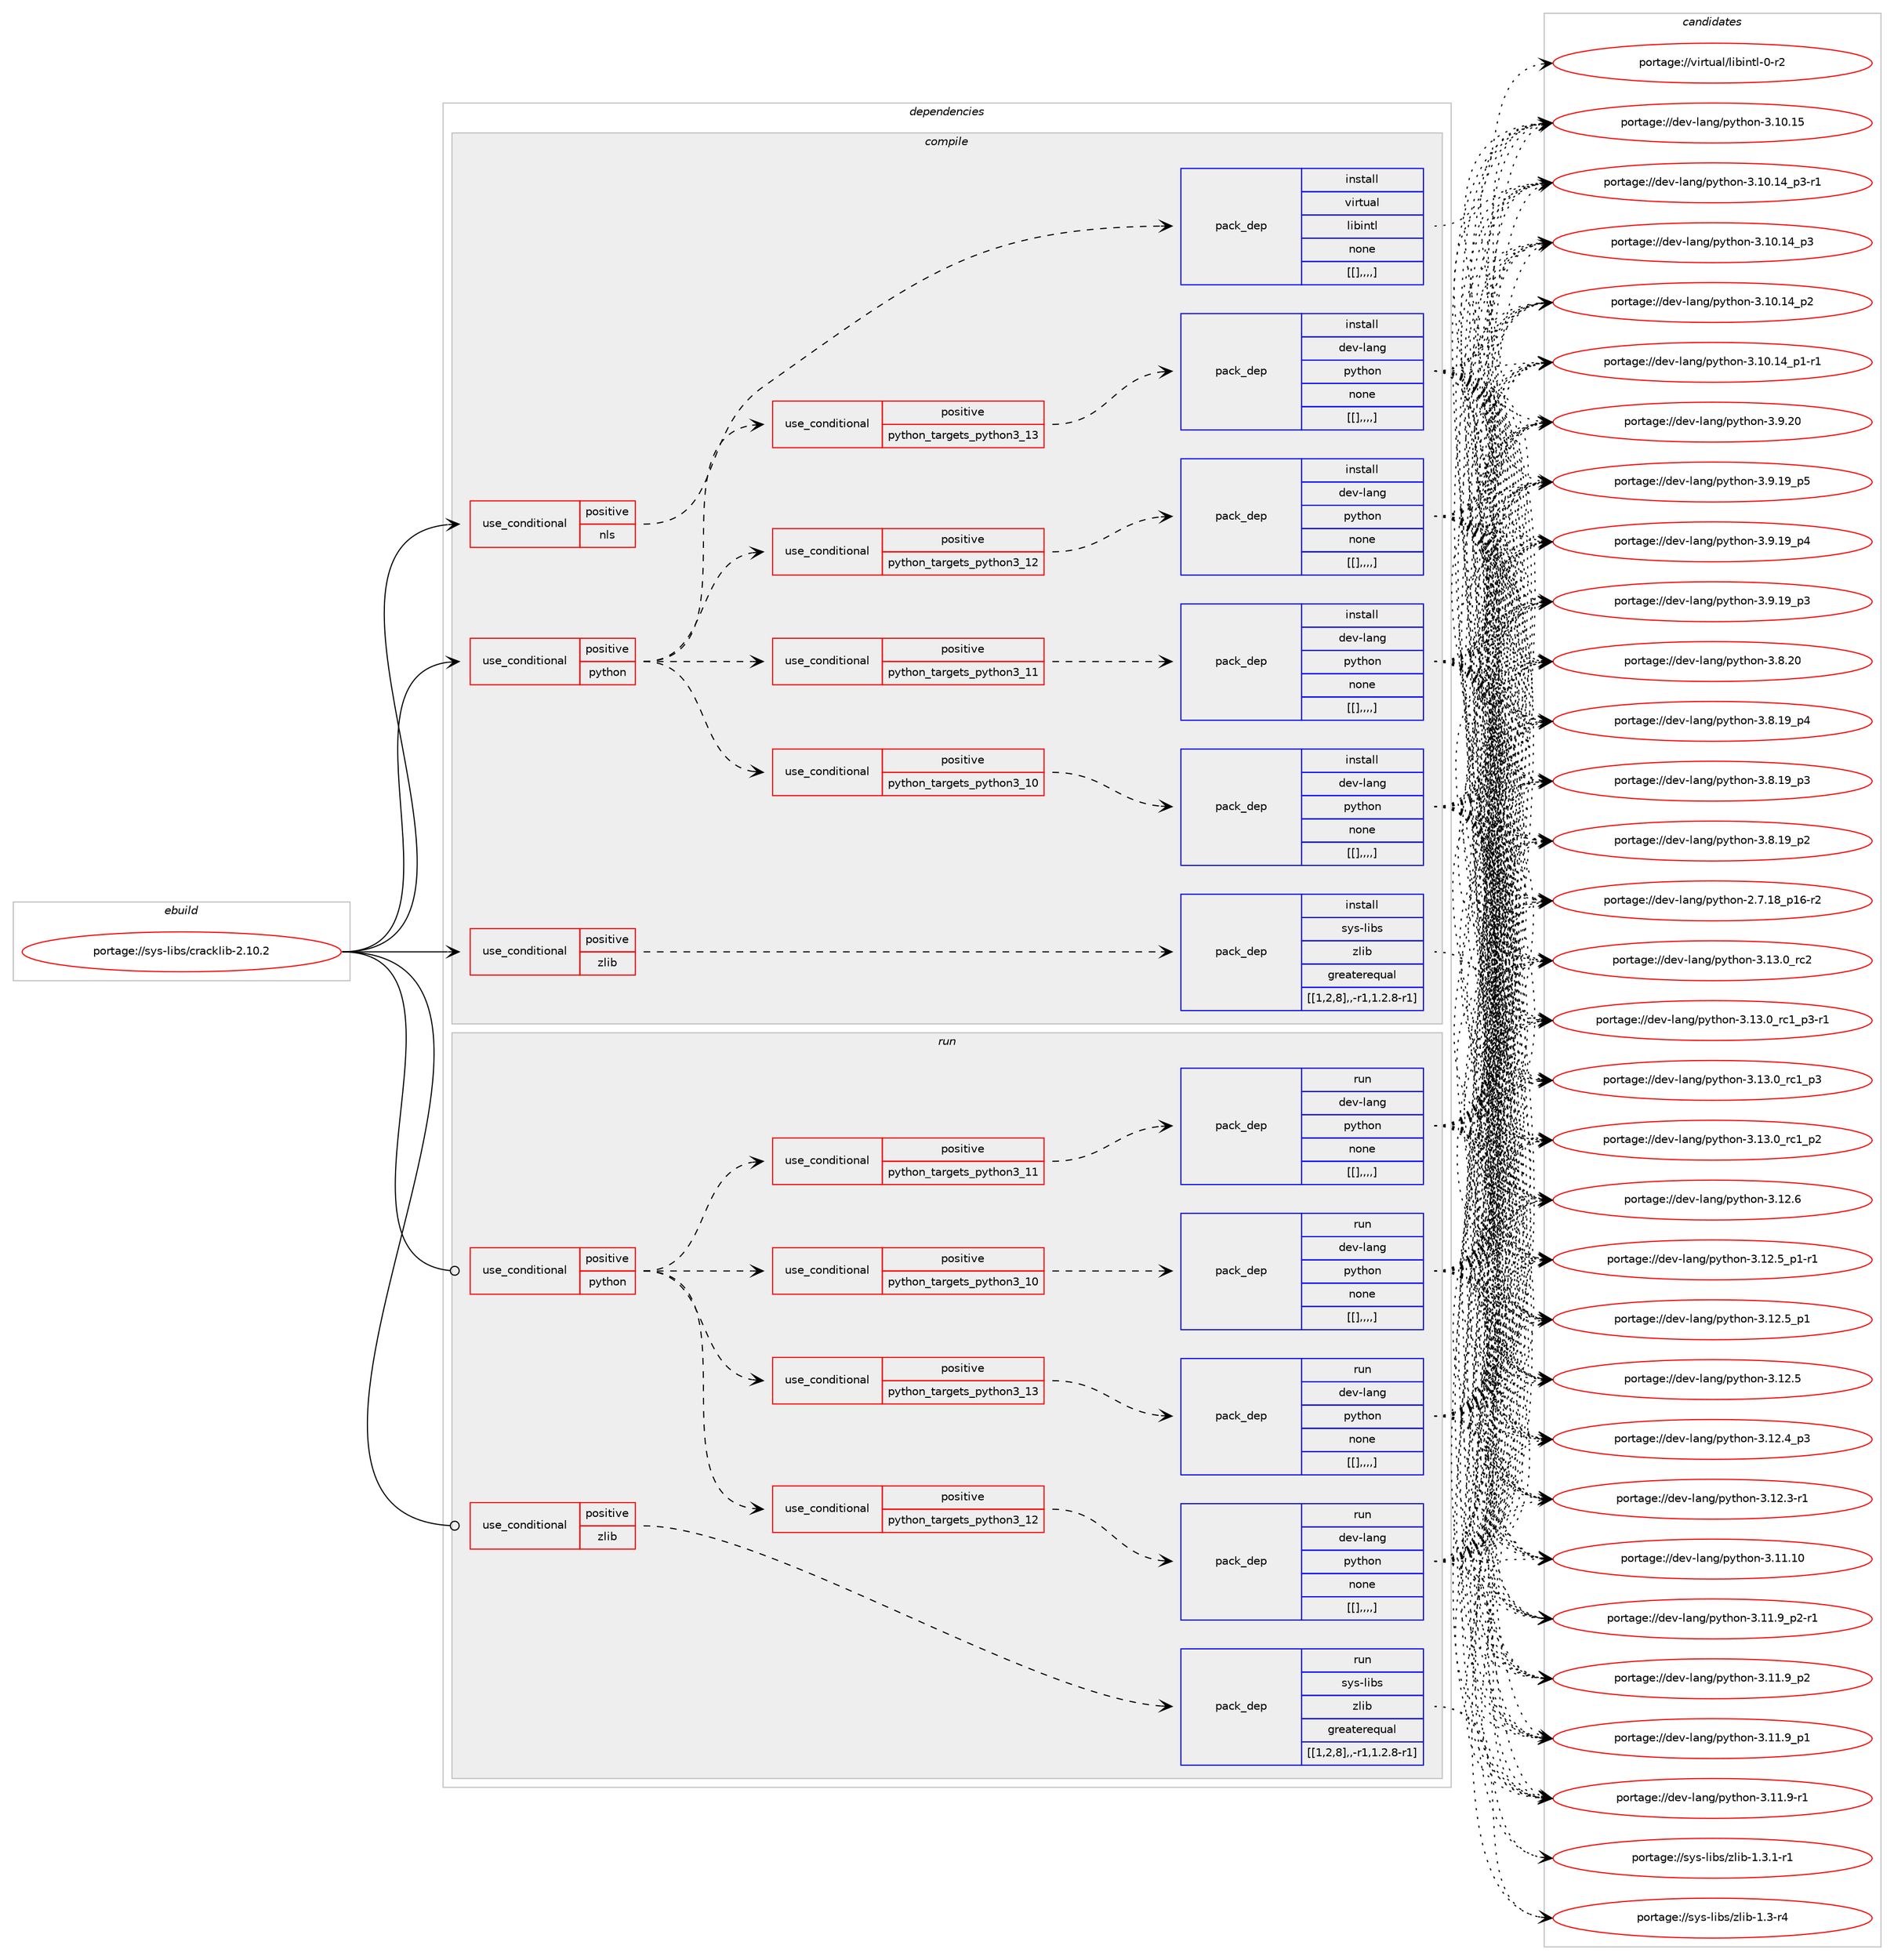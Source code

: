 digraph prolog {

# *************
# Graph options
# *************

newrank=true;
concentrate=true;
compound=true;
graph [rankdir=LR,fontname=Helvetica,fontsize=10,ranksep=1.5];#, ranksep=2.5, nodesep=0.2];
edge  [arrowhead=vee];
node  [fontname=Helvetica,fontsize=10];

# **********
# The ebuild
# **********

subgraph cluster_leftcol {
color=gray;
label=<<i>ebuild</i>>;
id [label="portage://sys-libs/cracklib-2.10.2", color=red, width=4, href="../sys-libs/cracklib-2.10.2.svg"];
}

# ****************
# The dependencies
# ****************

subgraph cluster_midcol {
color=gray;
label=<<i>dependencies</i>>;
subgraph cluster_compile {
fillcolor="#eeeeee";
style=filled;
label=<<i>compile</i>>;
subgraph cond121610 {
dependency457659 [label=<<TABLE BORDER="0" CELLBORDER="1" CELLSPACING="0" CELLPADDING="4"><TR><TD ROWSPAN="3" CELLPADDING="10">use_conditional</TD></TR><TR><TD>positive</TD></TR><TR><TD>nls</TD></TR></TABLE>>, shape=none, color=red];
subgraph pack332932 {
dependency457660 [label=<<TABLE BORDER="0" CELLBORDER="1" CELLSPACING="0" CELLPADDING="4" WIDTH="220"><TR><TD ROWSPAN="6" CELLPADDING="30">pack_dep</TD></TR><TR><TD WIDTH="110">install</TD></TR><TR><TD>virtual</TD></TR><TR><TD>libintl</TD></TR><TR><TD>none</TD></TR><TR><TD>[[],,,,]</TD></TR></TABLE>>, shape=none, color=blue];
}
dependency457659:e -> dependency457660:w [weight=20,style="dashed",arrowhead="vee"];
}
id:e -> dependency457659:w [weight=20,style="solid",arrowhead="vee"];
subgraph cond121611 {
dependency457661 [label=<<TABLE BORDER="0" CELLBORDER="1" CELLSPACING="0" CELLPADDING="4"><TR><TD ROWSPAN="3" CELLPADDING="10">use_conditional</TD></TR><TR><TD>positive</TD></TR><TR><TD>python</TD></TR></TABLE>>, shape=none, color=red];
subgraph cond121612 {
dependency457662 [label=<<TABLE BORDER="0" CELLBORDER="1" CELLSPACING="0" CELLPADDING="4"><TR><TD ROWSPAN="3" CELLPADDING="10">use_conditional</TD></TR><TR><TD>positive</TD></TR><TR><TD>python_targets_python3_10</TD></TR></TABLE>>, shape=none, color=red];
subgraph pack332933 {
dependency457663 [label=<<TABLE BORDER="0" CELLBORDER="1" CELLSPACING="0" CELLPADDING="4" WIDTH="220"><TR><TD ROWSPAN="6" CELLPADDING="30">pack_dep</TD></TR><TR><TD WIDTH="110">install</TD></TR><TR><TD>dev-lang</TD></TR><TR><TD>python</TD></TR><TR><TD>none</TD></TR><TR><TD>[[],,,,]</TD></TR></TABLE>>, shape=none, color=blue];
}
dependency457662:e -> dependency457663:w [weight=20,style="dashed",arrowhead="vee"];
}
dependency457661:e -> dependency457662:w [weight=20,style="dashed",arrowhead="vee"];
subgraph cond121613 {
dependency457664 [label=<<TABLE BORDER="0" CELLBORDER="1" CELLSPACING="0" CELLPADDING="4"><TR><TD ROWSPAN="3" CELLPADDING="10">use_conditional</TD></TR><TR><TD>positive</TD></TR><TR><TD>python_targets_python3_11</TD></TR></TABLE>>, shape=none, color=red];
subgraph pack332934 {
dependency457665 [label=<<TABLE BORDER="0" CELLBORDER="1" CELLSPACING="0" CELLPADDING="4" WIDTH="220"><TR><TD ROWSPAN="6" CELLPADDING="30">pack_dep</TD></TR><TR><TD WIDTH="110">install</TD></TR><TR><TD>dev-lang</TD></TR><TR><TD>python</TD></TR><TR><TD>none</TD></TR><TR><TD>[[],,,,]</TD></TR></TABLE>>, shape=none, color=blue];
}
dependency457664:e -> dependency457665:w [weight=20,style="dashed",arrowhead="vee"];
}
dependency457661:e -> dependency457664:w [weight=20,style="dashed",arrowhead="vee"];
subgraph cond121614 {
dependency457666 [label=<<TABLE BORDER="0" CELLBORDER="1" CELLSPACING="0" CELLPADDING="4"><TR><TD ROWSPAN="3" CELLPADDING="10">use_conditional</TD></TR><TR><TD>positive</TD></TR><TR><TD>python_targets_python3_12</TD></TR></TABLE>>, shape=none, color=red];
subgraph pack332935 {
dependency457667 [label=<<TABLE BORDER="0" CELLBORDER="1" CELLSPACING="0" CELLPADDING="4" WIDTH="220"><TR><TD ROWSPAN="6" CELLPADDING="30">pack_dep</TD></TR><TR><TD WIDTH="110">install</TD></TR><TR><TD>dev-lang</TD></TR><TR><TD>python</TD></TR><TR><TD>none</TD></TR><TR><TD>[[],,,,]</TD></TR></TABLE>>, shape=none, color=blue];
}
dependency457666:e -> dependency457667:w [weight=20,style="dashed",arrowhead="vee"];
}
dependency457661:e -> dependency457666:w [weight=20,style="dashed",arrowhead="vee"];
subgraph cond121615 {
dependency457668 [label=<<TABLE BORDER="0" CELLBORDER="1" CELLSPACING="0" CELLPADDING="4"><TR><TD ROWSPAN="3" CELLPADDING="10">use_conditional</TD></TR><TR><TD>positive</TD></TR><TR><TD>python_targets_python3_13</TD></TR></TABLE>>, shape=none, color=red];
subgraph pack332936 {
dependency457669 [label=<<TABLE BORDER="0" CELLBORDER="1" CELLSPACING="0" CELLPADDING="4" WIDTH="220"><TR><TD ROWSPAN="6" CELLPADDING="30">pack_dep</TD></TR><TR><TD WIDTH="110">install</TD></TR><TR><TD>dev-lang</TD></TR><TR><TD>python</TD></TR><TR><TD>none</TD></TR><TR><TD>[[],,,,]</TD></TR></TABLE>>, shape=none, color=blue];
}
dependency457668:e -> dependency457669:w [weight=20,style="dashed",arrowhead="vee"];
}
dependency457661:e -> dependency457668:w [weight=20,style="dashed",arrowhead="vee"];
}
id:e -> dependency457661:w [weight=20,style="solid",arrowhead="vee"];
subgraph cond121616 {
dependency457670 [label=<<TABLE BORDER="0" CELLBORDER="1" CELLSPACING="0" CELLPADDING="4"><TR><TD ROWSPAN="3" CELLPADDING="10">use_conditional</TD></TR><TR><TD>positive</TD></TR><TR><TD>zlib</TD></TR></TABLE>>, shape=none, color=red];
subgraph pack332937 {
dependency457671 [label=<<TABLE BORDER="0" CELLBORDER="1" CELLSPACING="0" CELLPADDING="4" WIDTH="220"><TR><TD ROWSPAN="6" CELLPADDING="30">pack_dep</TD></TR><TR><TD WIDTH="110">install</TD></TR><TR><TD>sys-libs</TD></TR><TR><TD>zlib</TD></TR><TR><TD>greaterequal</TD></TR><TR><TD>[[1,2,8],,-r1,1.2.8-r1]</TD></TR></TABLE>>, shape=none, color=blue];
}
dependency457670:e -> dependency457671:w [weight=20,style="dashed",arrowhead="vee"];
}
id:e -> dependency457670:w [weight=20,style="solid",arrowhead="vee"];
}
subgraph cluster_compileandrun {
fillcolor="#eeeeee";
style=filled;
label=<<i>compile and run</i>>;
}
subgraph cluster_run {
fillcolor="#eeeeee";
style=filled;
label=<<i>run</i>>;
subgraph cond121617 {
dependency457672 [label=<<TABLE BORDER="0" CELLBORDER="1" CELLSPACING="0" CELLPADDING="4"><TR><TD ROWSPAN="3" CELLPADDING="10">use_conditional</TD></TR><TR><TD>positive</TD></TR><TR><TD>python</TD></TR></TABLE>>, shape=none, color=red];
subgraph cond121618 {
dependency457673 [label=<<TABLE BORDER="0" CELLBORDER="1" CELLSPACING="0" CELLPADDING="4"><TR><TD ROWSPAN="3" CELLPADDING="10">use_conditional</TD></TR><TR><TD>positive</TD></TR><TR><TD>python_targets_python3_10</TD></TR></TABLE>>, shape=none, color=red];
subgraph pack332938 {
dependency457674 [label=<<TABLE BORDER="0" CELLBORDER="1" CELLSPACING="0" CELLPADDING="4" WIDTH="220"><TR><TD ROWSPAN="6" CELLPADDING="30">pack_dep</TD></TR><TR><TD WIDTH="110">run</TD></TR><TR><TD>dev-lang</TD></TR><TR><TD>python</TD></TR><TR><TD>none</TD></TR><TR><TD>[[],,,,]</TD></TR></TABLE>>, shape=none, color=blue];
}
dependency457673:e -> dependency457674:w [weight=20,style="dashed",arrowhead="vee"];
}
dependency457672:e -> dependency457673:w [weight=20,style="dashed",arrowhead="vee"];
subgraph cond121619 {
dependency457675 [label=<<TABLE BORDER="0" CELLBORDER="1" CELLSPACING="0" CELLPADDING="4"><TR><TD ROWSPAN="3" CELLPADDING="10">use_conditional</TD></TR><TR><TD>positive</TD></TR><TR><TD>python_targets_python3_11</TD></TR></TABLE>>, shape=none, color=red];
subgraph pack332939 {
dependency457676 [label=<<TABLE BORDER="0" CELLBORDER="1" CELLSPACING="0" CELLPADDING="4" WIDTH="220"><TR><TD ROWSPAN="6" CELLPADDING="30">pack_dep</TD></TR><TR><TD WIDTH="110">run</TD></TR><TR><TD>dev-lang</TD></TR><TR><TD>python</TD></TR><TR><TD>none</TD></TR><TR><TD>[[],,,,]</TD></TR></TABLE>>, shape=none, color=blue];
}
dependency457675:e -> dependency457676:w [weight=20,style="dashed",arrowhead="vee"];
}
dependency457672:e -> dependency457675:w [weight=20,style="dashed",arrowhead="vee"];
subgraph cond121620 {
dependency457677 [label=<<TABLE BORDER="0" CELLBORDER="1" CELLSPACING="0" CELLPADDING="4"><TR><TD ROWSPAN="3" CELLPADDING="10">use_conditional</TD></TR><TR><TD>positive</TD></TR><TR><TD>python_targets_python3_12</TD></TR></TABLE>>, shape=none, color=red];
subgraph pack332940 {
dependency457678 [label=<<TABLE BORDER="0" CELLBORDER="1" CELLSPACING="0" CELLPADDING="4" WIDTH="220"><TR><TD ROWSPAN="6" CELLPADDING="30">pack_dep</TD></TR><TR><TD WIDTH="110">run</TD></TR><TR><TD>dev-lang</TD></TR><TR><TD>python</TD></TR><TR><TD>none</TD></TR><TR><TD>[[],,,,]</TD></TR></TABLE>>, shape=none, color=blue];
}
dependency457677:e -> dependency457678:w [weight=20,style="dashed",arrowhead="vee"];
}
dependency457672:e -> dependency457677:w [weight=20,style="dashed",arrowhead="vee"];
subgraph cond121621 {
dependency457679 [label=<<TABLE BORDER="0" CELLBORDER="1" CELLSPACING="0" CELLPADDING="4"><TR><TD ROWSPAN="3" CELLPADDING="10">use_conditional</TD></TR><TR><TD>positive</TD></TR><TR><TD>python_targets_python3_13</TD></TR></TABLE>>, shape=none, color=red];
subgraph pack332941 {
dependency457680 [label=<<TABLE BORDER="0" CELLBORDER="1" CELLSPACING="0" CELLPADDING="4" WIDTH="220"><TR><TD ROWSPAN="6" CELLPADDING="30">pack_dep</TD></TR><TR><TD WIDTH="110">run</TD></TR><TR><TD>dev-lang</TD></TR><TR><TD>python</TD></TR><TR><TD>none</TD></TR><TR><TD>[[],,,,]</TD></TR></TABLE>>, shape=none, color=blue];
}
dependency457679:e -> dependency457680:w [weight=20,style="dashed",arrowhead="vee"];
}
dependency457672:e -> dependency457679:w [weight=20,style="dashed",arrowhead="vee"];
}
id:e -> dependency457672:w [weight=20,style="solid",arrowhead="odot"];
subgraph cond121622 {
dependency457681 [label=<<TABLE BORDER="0" CELLBORDER="1" CELLSPACING="0" CELLPADDING="4"><TR><TD ROWSPAN="3" CELLPADDING="10">use_conditional</TD></TR><TR><TD>positive</TD></TR><TR><TD>zlib</TD></TR></TABLE>>, shape=none, color=red];
subgraph pack332942 {
dependency457682 [label=<<TABLE BORDER="0" CELLBORDER="1" CELLSPACING="0" CELLPADDING="4" WIDTH="220"><TR><TD ROWSPAN="6" CELLPADDING="30">pack_dep</TD></TR><TR><TD WIDTH="110">run</TD></TR><TR><TD>sys-libs</TD></TR><TR><TD>zlib</TD></TR><TR><TD>greaterequal</TD></TR><TR><TD>[[1,2,8],,-r1,1.2.8-r1]</TD></TR></TABLE>>, shape=none, color=blue];
}
dependency457681:e -> dependency457682:w [weight=20,style="dashed",arrowhead="vee"];
}
id:e -> dependency457681:w [weight=20,style="solid",arrowhead="odot"];
}
}

# **************
# The candidates
# **************

subgraph cluster_choices {
rank=same;
color=gray;
label=<<i>candidates</i>>;

subgraph choice332932 {
color=black;
nodesep=1;
choice11810511411611797108471081059810511011610845484511450 [label="portage://virtual/libintl-0-r2", color=red, width=4,href="../virtual/libintl-0-r2.svg"];
dependency457660:e -> choice11810511411611797108471081059810511011610845484511450:w [style=dotted,weight="100"];
}
subgraph choice332933 {
color=black;
nodesep=1;
choice10010111845108971101034711212111610411111045514649514648951149950 [label="portage://dev-lang/python-3.13.0_rc2", color=red, width=4,href="../dev-lang/python-3.13.0_rc2.svg"];
choice1001011184510897110103471121211161041111104551464951464895114994995112514511449 [label="portage://dev-lang/python-3.13.0_rc1_p3-r1", color=red, width=4,href="../dev-lang/python-3.13.0_rc1_p3-r1.svg"];
choice100101118451089711010347112121116104111110455146495146489511499499511251 [label="portage://dev-lang/python-3.13.0_rc1_p3", color=red, width=4,href="../dev-lang/python-3.13.0_rc1_p3.svg"];
choice100101118451089711010347112121116104111110455146495146489511499499511250 [label="portage://dev-lang/python-3.13.0_rc1_p2", color=red, width=4,href="../dev-lang/python-3.13.0_rc1_p2.svg"];
choice10010111845108971101034711212111610411111045514649504654 [label="portage://dev-lang/python-3.12.6", color=red, width=4,href="../dev-lang/python-3.12.6.svg"];
choice1001011184510897110103471121211161041111104551464950465395112494511449 [label="portage://dev-lang/python-3.12.5_p1-r1", color=red, width=4,href="../dev-lang/python-3.12.5_p1-r1.svg"];
choice100101118451089711010347112121116104111110455146495046539511249 [label="portage://dev-lang/python-3.12.5_p1", color=red, width=4,href="../dev-lang/python-3.12.5_p1.svg"];
choice10010111845108971101034711212111610411111045514649504653 [label="portage://dev-lang/python-3.12.5", color=red, width=4,href="../dev-lang/python-3.12.5.svg"];
choice100101118451089711010347112121116104111110455146495046529511251 [label="portage://dev-lang/python-3.12.4_p3", color=red, width=4,href="../dev-lang/python-3.12.4_p3.svg"];
choice100101118451089711010347112121116104111110455146495046514511449 [label="portage://dev-lang/python-3.12.3-r1", color=red, width=4,href="../dev-lang/python-3.12.3-r1.svg"];
choice1001011184510897110103471121211161041111104551464949464948 [label="portage://dev-lang/python-3.11.10", color=red, width=4,href="../dev-lang/python-3.11.10.svg"];
choice1001011184510897110103471121211161041111104551464949465795112504511449 [label="portage://dev-lang/python-3.11.9_p2-r1", color=red, width=4,href="../dev-lang/python-3.11.9_p2-r1.svg"];
choice100101118451089711010347112121116104111110455146494946579511250 [label="portage://dev-lang/python-3.11.9_p2", color=red, width=4,href="../dev-lang/python-3.11.9_p2.svg"];
choice100101118451089711010347112121116104111110455146494946579511249 [label="portage://dev-lang/python-3.11.9_p1", color=red, width=4,href="../dev-lang/python-3.11.9_p1.svg"];
choice100101118451089711010347112121116104111110455146494946574511449 [label="portage://dev-lang/python-3.11.9-r1", color=red, width=4,href="../dev-lang/python-3.11.9-r1.svg"];
choice1001011184510897110103471121211161041111104551464948464953 [label="portage://dev-lang/python-3.10.15", color=red, width=4,href="../dev-lang/python-3.10.15.svg"];
choice100101118451089711010347112121116104111110455146494846495295112514511449 [label="portage://dev-lang/python-3.10.14_p3-r1", color=red, width=4,href="../dev-lang/python-3.10.14_p3-r1.svg"];
choice10010111845108971101034711212111610411111045514649484649529511251 [label="portage://dev-lang/python-3.10.14_p3", color=red, width=4,href="../dev-lang/python-3.10.14_p3.svg"];
choice10010111845108971101034711212111610411111045514649484649529511250 [label="portage://dev-lang/python-3.10.14_p2", color=red, width=4,href="../dev-lang/python-3.10.14_p2.svg"];
choice100101118451089711010347112121116104111110455146494846495295112494511449 [label="portage://dev-lang/python-3.10.14_p1-r1", color=red, width=4,href="../dev-lang/python-3.10.14_p1-r1.svg"];
choice10010111845108971101034711212111610411111045514657465048 [label="portage://dev-lang/python-3.9.20", color=red, width=4,href="../dev-lang/python-3.9.20.svg"];
choice100101118451089711010347112121116104111110455146574649579511253 [label="portage://dev-lang/python-3.9.19_p5", color=red, width=4,href="../dev-lang/python-3.9.19_p5.svg"];
choice100101118451089711010347112121116104111110455146574649579511252 [label="portage://dev-lang/python-3.9.19_p4", color=red, width=4,href="../dev-lang/python-3.9.19_p4.svg"];
choice100101118451089711010347112121116104111110455146574649579511251 [label="portage://dev-lang/python-3.9.19_p3", color=red, width=4,href="../dev-lang/python-3.9.19_p3.svg"];
choice10010111845108971101034711212111610411111045514656465048 [label="portage://dev-lang/python-3.8.20", color=red, width=4,href="../dev-lang/python-3.8.20.svg"];
choice100101118451089711010347112121116104111110455146564649579511252 [label="portage://dev-lang/python-3.8.19_p4", color=red, width=4,href="../dev-lang/python-3.8.19_p4.svg"];
choice100101118451089711010347112121116104111110455146564649579511251 [label="portage://dev-lang/python-3.8.19_p3", color=red, width=4,href="../dev-lang/python-3.8.19_p3.svg"];
choice100101118451089711010347112121116104111110455146564649579511250 [label="portage://dev-lang/python-3.8.19_p2", color=red, width=4,href="../dev-lang/python-3.8.19_p2.svg"];
choice100101118451089711010347112121116104111110455046554649569511249544511450 [label="portage://dev-lang/python-2.7.18_p16-r2", color=red, width=4,href="../dev-lang/python-2.7.18_p16-r2.svg"];
dependency457663:e -> choice10010111845108971101034711212111610411111045514649514648951149950:w [style=dotted,weight="100"];
dependency457663:e -> choice1001011184510897110103471121211161041111104551464951464895114994995112514511449:w [style=dotted,weight="100"];
dependency457663:e -> choice100101118451089711010347112121116104111110455146495146489511499499511251:w [style=dotted,weight="100"];
dependency457663:e -> choice100101118451089711010347112121116104111110455146495146489511499499511250:w [style=dotted,weight="100"];
dependency457663:e -> choice10010111845108971101034711212111610411111045514649504654:w [style=dotted,weight="100"];
dependency457663:e -> choice1001011184510897110103471121211161041111104551464950465395112494511449:w [style=dotted,weight="100"];
dependency457663:e -> choice100101118451089711010347112121116104111110455146495046539511249:w [style=dotted,weight="100"];
dependency457663:e -> choice10010111845108971101034711212111610411111045514649504653:w [style=dotted,weight="100"];
dependency457663:e -> choice100101118451089711010347112121116104111110455146495046529511251:w [style=dotted,weight="100"];
dependency457663:e -> choice100101118451089711010347112121116104111110455146495046514511449:w [style=dotted,weight="100"];
dependency457663:e -> choice1001011184510897110103471121211161041111104551464949464948:w [style=dotted,weight="100"];
dependency457663:e -> choice1001011184510897110103471121211161041111104551464949465795112504511449:w [style=dotted,weight="100"];
dependency457663:e -> choice100101118451089711010347112121116104111110455146494946579511250:w [style=dotted,weight="100"];
dependency457663:e -> choice100101118451089711010347112121116104111110455146494946579511249:w [style=dotted,weight="100"];
dependency457663:e -> choice100101118451089711010347112121116104111110455146494946574511449:w [style=dotted,weight="100"];
dependency457663:e -> choice1001011184510897110103471121211161041111104551464948464953:w [style=dotted,weight="100"];
dependency457663:e -> choice100101118451089711010347112121116104111110455146494846495295112514511449:w [style=dotted,weight="100"];
dependency457663:e -> choice10010111845108971101034711212111610411111045514649484649529511251:w [style=dotted,weight="100"];
dependency457663:e -> choice10010111845108971101034711212111610411111045514649484649529511250:w [style=dotted,weight="100"];
dependency457663:e -> choice100101118451089711010347112121116104111110455146494846495295112494511449:w [style=dotted,weight="100"];
dependency457663:e -> choice10010111845108971101034711212111610411111045514657465048:w [style=dotted,weight="100"];
dependency457663:e -> choice100101118451089711010347112121116104111110455146574649579511253:w [style=dotted,weight="100"];
dependency457663:e -> choice100101118451089711010347112121116104111110455146574649579511252:w [style=dotted,weight="100"];
dependency457663:e -> choice100101118451089711010347112121116104111110455146574649579511251:w [style=dotted,weight="100"];
dependency457663:e -> choice10010111845108971101034711212111610411111045514656465048:w [style=dotted,weight="100"];
dependency457663:e -> choice100101118451089711010347112121116104111110455146564649579511252:w [style=dotted,weight="100"];
dependency457663:e -> choice100101118451089711010347112121116104111110455146564649579511251:w [style=dotted,weight="100"];
dependency457663:e -> choice100101118451089711010347112121116104111110455146564649579511250:w [style=dotted,weight="100"];
dependency457663:e -> choice100101118451089711010347112121116104111110455046554649569511249544511450:w [style=dotted,weight="100"];
}
subgraph choice332934 {
color=black;
nodesep=1;
choice10010111845108971101034711212111610411111045514649514648951149950 [label="portage://dev-lang/python-3.13.0_rc2", color=red, width=4,href="../dev-lang/python-3.13.0_rc2.svg"];
choice1001011184510897110103471121211161041111104551464951464895114994995112514511449 [label="portage://dev-lang/python-3.13.0_rc1_p3-r1", color=red, width=4,href="../dev-lang/python-3.13.0_rc1_p3-r1.svg"];
choice100101118451089711010347112121116104111110455146495146489511499499511251 [label="portage://dev-lang/python-3.13.0_rc1_p3", color=red, width=4,href="../dev-lang/python-3.13.0_rc1_p3.svg"];
choice100101118451089711010347112121116104111110455146495146489511499499511250 [label="portage://dev-lang/python-3.13.0_rc1_p2", color=red, width=4,href="../dev-lang/python-3.13.0_rc1_p2.svg"];
choice10010111845108971101034711212111610411111045514649504654 [label="portage://dev-lang/python-3.12.6", color=red, width=4,href="../dev-lang/python-3.12.6.svg"];
choice1001011184510897110103471121211161041111104551464950465395112494511449 [label="portage://dev-lang/python-3.12.5_p1-r1", color=red, width=4,href="../dev-lang/python-3.12.5_p1-r1.svg"];
choice100101118451089711010347112121116104111110455146495046539511249 [label="portage://dev-lang/python-3.12.5_p1", color=red, width=4,href="../dev-lang/python-3.12.5_p1.svg"];
choice10010111845108971101034711212111610411111045514649504653 [label="portage://dev-lang/python-3.12.5", color=red, width=4,href="../dev-lang/python-3.12.5.svg"];
choice100101118451089711010347112121116104111110455146495046529511251 [label="portage://dev-lang/python-3.12.4_p3", color=red, width=4,href="../dev-lang/python-3.12.4_p3.svg"];
choice100101118451089711010347112121116104111110455146495046514511449 [label="portage://dev-lang/python-3.12.3-r1", color=red, width=4,href="../dev-lang/python-3.12.3-r1.svg"];
choice1001011184510897110103471121211161041111104551464949464948 [label="portage://dev-lang/python-3.11.10", color=red, width=4,href="../dev-lang/python-3.11.10.svg"];
choice1001011184510897110103471121211161041111104551464949465795112504511449 [label="portage://dev-lang/python-3.11.9_p2-r1", color=red, width=4,href="../dev-lang/python-3.11.9_p2-r1.svg"];
choice100101118451089711010347112121116104111110455146494946579511250 [label="portage://dev-lang/python-3.11.9_p2", color=red, width=4,href="../dev-lang/python-3.11.9_p2.svg"];
choice100101118451089711010347112121116104111110455146494946579511249 [label="portage://dev-lang/python-3.11.9_p1", color=red, width=4,href="../dev-lang/python-3.11.9_p1.svg"];
choice100101118451089711010347112121116104111110455146494946574511449 [label="portage://dev-lang/python-3.11.9-r1", color=red, width=4,href="../dev-lang/python-3.11.9-r1.svg"];
choice1001011184510897110103471121211161041111104551464948464953 [label="portage://dev-lang/python-3.10.15", color=red, width=4,href="../dev-lang/python-3.10.15.svg"];
choice100101118451089711010347112121116104111110455146494846495295112514511449 [label="portage://dev-lang/python-3.10.14_p3-r1", color=red, width=4,href="../dev-lang/python-3.10.14_p3-r1.svg"];
choice10010111845108971101034711212111610411111045514649484649529511251 [label="portage://dev-lang/python-3.10.14_p3", color=red, width=4,href="../dev-lang/python-3.10.14_p3.svg"];
choice10010111845108971101034711212111610411111045514649484649529511250 [label="portage://dev-lang/python-3.10.14_p2", color=red, width=4,href="../dev-lang/python-3.10.14_p2.svg"];
choice100101118451089711010347112121116104111110455146494846495295112494511449 [label="portage://dev-lang/python-3.10.14_p1-r1", color=red, width=4,href="../dev-lang/python-3.10.14_p1-r1.svg"];
choice10010111845108971101034711212111610411111045514657465048 [label="portage://dev-lang/python-3.9.20", color=red, width=4,href="../dev-lang/python-3.9.20.svg"];
choice100101118451089711010347112121116104111110455146574649579511253 [label="portage://dev-lang/python-3.9.19_p5", color=red, width=4,href="../dev-lang/python-3.9.19_p5.svg"];
choice100101118451089711010347112121116104111110455146574649579511252 [label="portage://dev-lang/python-3.9.19_p4", color=red, width=4,href="../dev-lang/python-3.9.19_p4.svg"];
choice100101118451089711010347112121116104111110455146574649579511251 [label="portage://dev-lang/python-3.9.19_p3", color=red, width=4,href="../dev-lang/python-3.9.19_p3.svg"];
choice10010111845108971101034711212111610411111045514656465048 [label="portage://dev-lang/python-3.8.20", color=red, width=4,href="../dev-lang/python-3.8.20.svg"];
choice100101118451089711010347112121116104111110455146564649579511252 [label="portage://dev-lang/python-3.8.19_p4", color=red, width=4,href="../dev-lang/python-3.8.19_p4.svg"];
choice100101118451089711010347112121116104111110455146564649579511251 [label="portage://dev-lang/python-3.8.19_p3", color=red, width=4,href="../dev-lang/python-3.8.19_p3.svg"];
choice100101118451089711010347112121116104111110455146564649579511250 [label="portage://dev-lang/python-3.8.19_p2", color=red, width=4,href="../dev-lang/python-3.8.19_p2.svg"];
choice100101118451089711010347112121116104111110455046554649569511249544511450 [label="portage://dev-lang/python-2.7.18_p16-r2", color=red, width=4,href="../dev-lang/python-2.7.18_p16-r2.svg"];
dependency457665:e -> choice10010111845108971101034711212111610411111045514649514648951149950:w [style=dotted,weight="100"];
dependency457665:e -> choice1001011184510897110103471121211161041111104551464951464895114994995112514511449:w [style=dotted,weight="100"];
dependency457665:e -> choice100101118451089711010347112121116104111110455146495146489511499499511251:w [style=dotted,weight="100"];
dependency457665:e -> choice100101118451089711010347112121116104111110455146495146489511499499511250:w [style=dotted,weight="100"];
dependency457665:e -> choice10010111845108971101034711212111610411111045514649504654:w [style=dotted,weight="100"];
dependency457665:e -> choice1001011184510897110103471121211161041111104551464950465395112494511449:w [style=dotted,weight="100"];
dependency457665:e -> choice100101118451089711010347112121116104111110455146495046539511249:w [style=dotted,weight="100"];
dependency457665:e -> choice10010111845108971101034711212111610411111045514649504653:w [style=dotted,weight="100"];
dependency457665:e -> choice100101118451089711010347112121116104111110455146495046529511251:w [style=dotted,weight="100"];
dependency457665:e -> choice100101118451089711010347112121116104111110455146495046514511449:w [style=dotted,weight="100"];
dependency457665:e -> choice1001011184510897110103471121211161041111104551464949464948:w [style=dotted,weight="100"];
dependency457665:e -> choice1001011184510897110103471121211161041111104551464949465795112504511449:w [style=dotted,weight="100"];
dependency457665:e -> choice100101118451089711010347112121116104111110455146494946579511250:w [style=dotted,weight="100"];
dependency457665:e -> choice100101118451089711010347112121116104111110455146494946579511249:w [style=dotted,weight="100"];
dependency457665:e -> choice100101118451089711010347112121116104111110455146494946574511449:w [style=dotted,weight="100"];
dependency457665:e -> choice1001011184510897110103471121211161041111104551464948464953:w [style=dotted,weight="100"];
dependency457665:e -> choice100101118451089711010347112121116104111110455146494846495295112514511449:w [style=dotted,weight="100"];
dependency457665:e -> choice10010111845108971101034711212111610411111045514649484649529511251:w [style=dotted,weight="100"];
dependency457665:e -> choice10010111845108971101034711212111610411111045514649484649529511250:w [style=dotted,weight="100"];
dependency457665:e -> choice100101118451089711010347112121116104111110455146494846495295112494511449:w [style=dotted,weight="100"];
dependency457665:e -> choice10010111845108971101034711212111610411111045514657465048:w [style=dotted,weight="100"];
dependency457665:e -> choice100101118451089711010347112121116104111110455146574649579511253:w [style=dotted,weight="100"];
dependency457665:e -> choice100101118451089711010347112121116104111110455146574649579511252:w [style=dotted,weight="100"];
dependency457665:e -> choice100101118451089711010347112121116104111110455146574649579511251:w [style=dotted,weight="100"];
dependency457665:e -> choice10010111845108971101034711212111610411111045514656465048:w [style=dotted,weight="100"];
dependency457665:e -> choice100101118451089711010347112121116104111110455146564649579511252:w [style=dotted,weight="100"];
dependency457665:e -> choice100101118451089711010347112121116104111110455146564649579511251:w [style=dotted,weight="100"];
dependency457665:e -> choice100101118451089711010347112121116104111110455146564649579511250:w [style=dotted,weight="100"];
dependency457665:e -> choice100101118451089711010347112121116104111110455046554649569511249544511450:w [style=dotted,weight="100"];
}
subgraph choice332935 {
color=black;
nodesep=1;
choice10010111845108971101034711212111610411111045514649514648951149950 [label="portage://dev-lang/python-3.13.0_rc2", color=red, width=4,href="../dev-lang/python-3.13.0_rc2.svg"];
choice1001011184510897110103471121211161041111104551464951464895114994995112514511449 [label="portage://dev-lang/python-3.13.0_rc1_p3-r1", color=red, width=4,href="../dev-lang/python-3.13.0_rc1_p3-r1.svg"];
choice100101118451089711010347112121116104111110455146495146489511499499511251 [label="portage://dev-lang/python-3.13.0_rc1_p3", color=red, width=4,href="../dev-lang/python-3.13.0_rc1_p3.svg"];
choice100101118451089711010347112121116104111110455146495146489511499499511250 [label="portage://dev-lang/python-3.13.0_rc1_p2", color=red, width=4,href="../dev-lang/python-3.13.0_rc1_p2.svg"];
choice10010111845108971101034711212111610411111045514649504654 [label="portage://dev-lang/python-3.12.6", color=red, width=4,href="../dev-lang/python-3.12.6.svg"];
choice1001011184510897110103471121211161041111104551464950465395112494511449 [label="portage://dev-lang/python-3.12.5_p1-r1", color=red, width=4,href="../dev-lang/python-3.12.5_p1-r1.svg"];
choice100101118451089711010347112121116104111110455146495046539511249 [label="portage://dev-lang/python-3.12.5_p1", color=red, width=4,href="../dev-lang/python-3.12.5_p1.svg"];
choice10010111845108971101034711212111610411111045514649504653 [label="portage://dev-lang/python-3.12.5", color=red, width=4,href="../dev-lang/python-3.12.5.svg"];
choice100101118451089711010347112121116104111110455146495046529511251 [label="portage://dev-lang/python-3.12.4_p3", color=red, width=4,href="../dev-lang/python-3.12.4_p3.svg"];
choice100101118451089711010347112121116104111110455146495046514511449 [label="portage://dev-lang/python-3.12.3-r1", color=red, width=4,href="../dev-lang/python-3.12.3-r1.svg"];
choice1001011184510897110103471121211161041111104551464949464948 [label="portage://dev-lang/python-3.11.10", color=red, width=4,href="../dev-lang/python-3.11.10.svg"];
choice1001011184510897110103471121211161041111104551464949465795112504511449 [label="portage://dev-lang/python-3.11.9_p2-r1", color=red, width=4,href="../dev-lang/python-3.11.9_p2-r1.svg"];
choice100101118451089711010347112121116104111110455146494946579511250 [label="portage://dev-lang/python-3.11.9_p2", color=red, width=4,href="../dev-lang/python-3.11.9_p2.svg"];
choice100101118451089711010347112121116104111110455146494946579511249 [label="portage://dev-lang/python-3.11.9_p1", color=red, width=4,href="../dev-lang/python-3.11.9_p1.svg"];
choice100101118451089711010347112121116104111110455146494946574511449 [label="portage://dev-lang/python-3.11.9-r1", color=red, width=4,href="../dev-lang/python-3.11.9-r1.svg"];
choice1001011184510897110103471121211161041111104551464948464953 [label="portage://dev-lang/python-3.10.15", color=red, width=4,href="../dev-lang/python-3.10.15.svg"];
choice100101118451089711010347112121116104111110455146494846495295112514511449 [label="portage://dev-lang/python-3.10.14_p3-r1", color=red, width=4,href="../dev-lang/python-3.10.14_p3-r1.svg"];
choice10010111845108971101034711212111610411111045514649484649529511251 [label="portage://dev-lang/python-3.10.14_p3", color=red, width=4,href="../dev-lang/python-3.10.14_p3.svg"];
choice10010111845108971101034711212111610411111045514649484649529511250 [label="portage://dev-lang/python-3.10.14_p2", color=red, width=4,href="../dev-lang/python-3.10.14_p2.svg"];
choice100101118451089711010347112121116104111110455146494846495295112494511449 [label="portage://dev-lang/python-3.10.14_p1-r1", color=red, width=4,href="../dev-lang/python-3.10.14_p1-r1.svg"];
choice10010111845108971101034711212111610411111045514657465048 [label="portage://dev-lang/python-3.9.20", color=red, width=4,href="../dev-lang/python-3.9.20.svg"];
choice100101118451089711010347112121116104111110455146574649579511253 [label="portage://dev-lang/python-3.9.19_p5", color=red, width=4,href="../dev-lang/python-3.9.19_p5.svg"];
choice100101118451089711010347112121116104111110455146574649579511252 [label="portage://dev-lang/python-3.9.19_p4", color=red, width=4,href="../dev-lang/python-3.9.19_p4.svg"];
choice100101118451089711010347112121116104111110455146574649579511251 [label="portage://dev-lang/python-3.9.19_p3", color=red, width=4,href="../dev-lang/python-3.9.19_p3.svg"];
choice10010111845108971101034711212111610411111045514656465048 [label="portage://dev-lang/python-3.8.20", color=red, width=4,href="../dev-lang/python-3.8.20.svg"];
choice100101118451089711010347112121116104111110455146564649579511252 [label="portage://dev-lang/python-3.8.19_p4", color=red, width=4,href="../dev-lang/python-3.8.19_p4.svg"];
choice100101118451089711010347112121116104111110455146564649579511251 [label="portage://dev-lang/python-3.8.19_p3", color=red, width=4,href="../dev-lang/python-3.8.19_p3.svg"];
choice100101118451089711010347112121116104111110455146564649579511250 [label="portage://dev-lang/python-3.8.19_p2", color=red, width=4,href="../dev-lang/python-3.8.19_p2.svg"];
choice100101118451089711010347112121116104111110455046554649569511249544511450 [label="portage://dev-lang/python-2.7.18_p16-r2", color=red, width=4,href="../dev-lang/python-2.7.18_p16-r2.svg"];
dependency457667:e -> choice10010111845108971101034711212111610411111045514649514648951149950:w [style=dotted,weight="100"];
dependency457667:e -> choice1001011184510897110103471121211161041111104551464951464895114994995112514511449:w [style=dotted,weight="100"];
dependency457667:e -> choice100101118451089711010347112121116104111110455146495146489511499499511251:w [style=dotted,weight="100"];
dependency457667:e -> choice100101118451089711010347112121116104111110455146495146489511499499511250:w [style=dotted,weight="100"];
dependency457667:e -> choice10010111845108971101034711212111610411111045514649504654:w [style=dotted,weight="100"];
dependency457667:e -> choice1001011184510897110103471121211161041111104551464950465395112494511449:w [style=dotted,weight="100"];
dependency457667:e -> choice100101118451089711010347112121116104111110455146495046539511249:w [style=dotted,weight="100"];
dependency457667:e -> choice10010111845108971101034711212111610411111045514649504653:w [style=dotted,weight="100"];
dependency457667:e -> choice100101118451089711010347112121116104111110455146495046529511251:w [style=dotted,weight="100"];
dependency457667:e -> choice100101118451089711010347112121116104111110455146495046514511449:w [style=dotted,weight="100"];
dependency457667:e -> choice1001011184510897110103471121211161041111104551464949464948:w [style=dotted,weight="100"];
dependency457667:e -> choice1001011184510897110103471121211161041111104551464949465795112504511449:w [style=dotted,weight="100"];
dependency457667:e -> choice100101118451089711010347112121116104111110455146494946579511250:w [style=dotted,weight="100"];
dependency457667:e -> choice100101118451089711010347112121116104111110455146494946579511249:w [style=dotted,weight="100"];
dependency457667:e -> choice100101118451089711010347112121116104111110455146494946574511449:w [style=dotted,weight="100"];
dependency457667:e -> choice1001011184510897110103471121211161041111104551464948464953:w [style=dotted,weight="100"];
dependency457667:e -> choice100101118451089711010347112121116104111110455146494846495295112514511449:w [style=dotted,weight="100"];
dependency457667:e -> choice10010111845108971101034711212111610411111045514649484649529511251:w [style=dotted,weight="100"];
dependency457667:e -> choice10010111845108971101034711212111610411111045514649484649529511250:w [style=dotted,weight="100"];
dependency457667:e -> choice100101118451089711010347112121116104111110455146494846495295112494511449:w [style=dotted,weight="100"];
dependency457667:e -> choice10010111845108971101034711212111610411111045514657465048:w [style=dotted,weight="100"];
dependency457667:e -> choice100101118451089711010347112121116104111110455146574649579511253:w [style=dotted,weight="100"];
dependency457667:e -> choice100101118451089711010347112121116104111110455146574649579511252:w [style=dotted,weight="100"];
dependency457667:e -> choice100101118451089711010347112121116104111110455146574649579511251:w [style=dotted,weight="100"];
dependency457667:e -> choice10010111845108971101034711212111610411111045514656465048:w [style=dotted,weight="100"];
dependency457667:e -> choice100101118451089711010347112121116104111110455146564649579511252:w [style=dotted,weight="100"];
dependency457667:e -> choice100101118451089711010347112121116104111110455146564649579511251:w [style=dotted,weight="100"];
dependency457667:e -> choice100101118451089711010347112121116104111110455146564649579511250:w [style=dotted,weight="100"];
dependency457667:e -> choice100101118451089711010347112121116104111110455046554649569511249544511450:w [style=dotted,weight="100"];
}
subgraph choice332936 {
color=black;
nodesep=1;
choice10010111845108971101034711212111610411111045514649514648951149950 [label="portage://dev-lang/python-3.13.0_rc2", color=red, width=4,href="../dev-lang/python-3.13.0_rc2.svg"];
choice1001011184510897110103471121211161041111104551464951464895114994995112514511449 [label="portage://dev-lang/python-3.13.0_rc1_p3-r1", color=red, width=4,href="../dev-lang/python-3.13.0_rc1_p3-r1.svg"];
choice100101118451089711010347112121116104111110455146495146489511499499511251 [label="portage://dev-lang/python-3.13.0_rc1_p3", color=red, width=4,href="../dev-lang/python-3.13.0_rc1_p3.svg"];
choice100101118451089711010347112121116104111110455146495146489511499499511250 [label="portage://dev-lang/python-3.13.0_rc1_p2", color=red, width=4,href="../dev-lang/python-3.13.0_rc1_p2.svg"];
choice10010111845108971101034711212111610411111045514649504654 [label="portage://dev-lang/python-3.12.6", color=red, width=4,href="../dev-lang/python-3.12.6.svg"];
choice1001011184510897110103471121211161041111104551464950465395112494511449 [label="portage://dev-lang/python-3.12.5_p1-r1", color=red, width=4,href="../dev-lang/python-3.12.5_p1-r1.svg"];
choice100101118451089711010347112121116104111110455146495046539511249 [label="portage://dev-lang/python-3.12.5_p1", color=red, width=4,href="../dev-lang/python-3.12.5_p1.svg"];
choice10010111845108971101034711212111610411111045514649504653 [label="portage://dev-lang/python-3.12.5", color=red, width=4,href="../dev-lang/python-3.12.5.svg"];
choice100101118451089711010347112121116104111110455146495046529511251 [label="portage://dev-lang/python-3.12.4_p3", color=red, width=4,href="../dev-lang/python-3.12.4_p3.svg"];
choice100101118451089711010347112121116104111110455146495046514511449 [label="portage://dev-lang/python-3.12.3-r1", color=red, width=4,href="../dev-lang/python-3.12.3-r1.svg"];
choice1001011184510897110103471121211161041111104551464949464948 [label="portage://dev-lang/python-3.11.10", color=red, width=4,href="../dev-lang/python-3.11.10.svg"];
choice1001011184510897110103471121211161041111104551464949465795112504511449 [label="portage://dev-lang/python-3.11.9_p2-r1", color=red, width=4,href="../dev-lang/python-3.11.9_p2-r1.svg"];
choice100101118451089711010347112121116104111110455146494946579511250 [label="portage://dev-lang/python-3.11.9_p2", color=red, width=4,href="../dev-lang/python-3.11.9_p2.svg"];
choice100101118451089711010347112121116104111110455146494946579511249 [label="portage://dev-lang/python-3.11.9_p1", color=red, width=4,href="../dev-lang/python-3.11.9_p1.svg"];
choice100101118451089711010347112121116104111110455146494946574511449 [label="portage://dev-lang/python-3.11.9-r1", color=red, width=4,href="../dev-lang/python-3.11.9-r1.svg"];
choice1001011184510897110103471121211161041111104551464948464953 [label="portage://dev-lang/python-3.10.15", color=red, width=4,href="../dev-lang/python-3.10.15.svg"];
choice100101118451089711010347112121116104111110455146494846495295112514511449 [label="portage://dev-lang/python-3.10.14_p3-r1", color=red, width=4,href="../dev-lang/python-3.10.14_p3-r1.svg"];
choice10010111845108971101034711212111610411111045514649484649529511251 [label="portage://dev-lang/python-3.10.14_p3", color=red, width=4,href="../dev-lang/python-3.10.14_p3.svg"];
choice10010111845108971101034711212111610411111045514649484649529511250 [label="portage://dev-lang/python-3.10.14_p2", color=red, width=4,href="../dev-lang/python-3.10.14_p2.svg"];
choice100101118451089711010347112121116104111110455146494846495295112494511449 [label="portage://dev-lang/python-3.10.14_p1-r1", color=red, width=4,href="../dev-lang/python-3.10.14_p1-r1.svg"];
choice10010111845108971101034711212111610411111045514657465048 [label="portage://dev-lang/python-3.9.20", color=red, width=4,href="../dev-lang/python-3.9.20.svg"];
choice100101118451089711010347112121116104111110455146574649579511253 [label="portage://dev-lang/python-3.9.19_p5", color=red, width=4,href="../dev-lang/python-3.9.19_p5.svg"];
choice100101118451089711010347112121116104111110455146574649579511252 [label="portage://dev-lang/python-3.9.19_p4", color=red, width=4,href="../dev-lang/python-3.9.19_p4.svg"];
choice100101118451089711010347112121116104111110455146574649579511251 [label="portage://dev-lang/python-3.9.19_p3", color=red, width=4,href="../dev-lang/python-3.9.19_p3.svg"];
choice10010111845108971101034711212111610411111045514656465048 [label="portage://dev-lang/python-3.8.20", color=red, width=4,href="../dev-lang/python-3.8.20.svg"];
choice100101118451089711010347112121116104111110455146564649579511252 [label="portage://dev-lang/python-3.8.19_p4", color=red, width=4,href="../dev-lang/python-3.8.19_p4.svg"];
choice100101118451089711010347112121116104111110455146564649579511251 [label="portage://dev-lang/python-3.8.19_p3", color=red, width=4,href="../dev-lang/python-3.8.19_p3.svg"];
choice100101118451089711010347112121116104111110455146564649579511250 [label="portage://dev-lang/python-3.8.19_p2", color=red, width=4,href="../dev-lang/python-3.8.19_p2.svg"];
choice100101118451089711010347112121116104111110455046554649569511249544511450 [label="portage://dev-lang/python-2.7.18_p16-r2", color=red, width=4,href="../dev-lang/python-2.7.18_p16-r2.svg"];
dependency457669:e -> choice10010111845108971101034711212111610411111045514649514648951149950:w [style=dotted,weight="100"];
dependency457669:e -> choice1001011184510897110103471121211161041111104551464951464895114994995112514511449:w [style=dotted,weight="100"];
dependency457669:e -> choice100101118451089711010347112121116104111110455146495146489511499499511251:w [style=dotted,weight="100"];
dependency457669:e -> choice100101118451089711010347112121116104111110455146495146489511499499511250:w [style=dotted,weight="100"];
dependency457669:e -> choice10010111845108971101034711212111610411111045514649504654:w [style=dotted,weight="100"];
dependency457669:e -> choice1001011184510897110103471121211161041111104551464950465395112494511449:w [style=dotted,weight="100"];
dependency457669:e -> choice100101118451089711010347112121116104111110455146495046539511249:w [style=dotted,weight="100"];
dependency457669:e -> choice10010111845108971101034711212111610411111045514649504653:w [style=dotted,weight="100"];
dependency457669:e -> choice100101118451089711010347112121116104111110455146495046529511251:w [style=dotted,weight="100"];
dependency457669:e -> choice100101118451089711010347112121116104111110455146495046514511449:w [style=dotted,weight="100"];
dependency457669:e -> choice1001011184510897110103471121211161041111104551464949464948:w [style=dotted,weight="100"];
dependency457669:e -> choice1001011184510897110103471121211161041111104551464949465795112504511449:w [style=dotted,weight="100"];
dependency457669:e -> choice100101118451089711010347112121116104111110455146494946579511250:w [style=dotted,weight="100"];
dependency457669:e -> choice100101118451089711010347112121116104111110455146494946579511249:w [style=dotted,weight="100"];
dependency457669:e -> choice100101118451089711010347112121116104111110455146494946574511449:w [style=dotted,weight="100"];
dependency457669:e -> choice1001011184510897110103471121211161041111104551464948464953:w [style=dotted,weight="100"];
dependency457669:e -> choice100101118451089711010347112121116104111110455146494846495295112514511449:w [style=dotted,weight="100"];
dependency457669:e -> choice10010111845108971101034711212111610411111045514649484649529511251:w [style=dotted,weight="100"];
dependency457669:e -> choice10010111845108971101034711212111610411111045514649484649529511250:w [style=dotted,weight="100"];
dependency457669:e -> choice100101118451089711010347112121116104111110455146494846495295112494511449:w [style=dotted,weight="100"];
dependency457669:e -> choice10010111845108971101034711212111610411111045514657465048:w [style=dotted,weight="100"];
dependency457669:e -> choice100101118451089711010347112121116104111110455146574649579511253:w [style=dotted,weight="100"];
dependency457669:e -> choice100101118451089711010347112121116104111110455146574649579511252:w [style=dotted,weight="100"];
dependency457669:e -> choice100101118451089711010347112121116104111110455146574649579511251:w [style=dotted,weight="100"];
dependency457669:e -> choice10010111845108971101034711212111610411111045514656465048:w [style=dotted,weight="100"];
dependency457669:e -> choice100101118451089711010347112121116104111110455146564649579511252:w [style=dotted,weight="100"];
dependency457669:e -> choice100101118451089711010347112121116104111110455146564649579511251:w [style=dotted,weight="100"];
dependency457669:e -> choice100101118451089711010347112121116104111110455146564649579511250:w [style=dotted,weight="100"];
dependency457669:e -> choice100101118451089711010347112121116104111110455046554649569511249544511450:w [style=dotted,weight="100"];
}
subgraph choice332937 {
color=black;
nodesep=1;
choice115121115451081059811547122108105984549465146494511449 [label="portage://sys-libs/zlib-1.3.1-r1", color=red, width=4,href="../sys-libs/zlib-1.3.1-r1.svg"];
choice11512111545108105981154712210810598454946514511452 [label="portage://sys-libs/zlib-1.3-r4", color=red, width=4,href="../sys-libs/zlib-1.3-r4.svg"];
dependency457671:e -> choice115121115451081059811547122108105984549465146494511449:w [style=dotted,weight="100"];
dependency457671:e -> choice11512111545108105981154712210810598454946514511452:w [style=dotted,weight="100"];
}
subgraph choice332938 {
color=black;
nodesep=1;
choice10010111845108971101034711212111610411111045514649514648951149950 [label="portage://dev-lang/python-3.13.0_rc2", color=red, width=4,href="../dev-lang/python-3.13.0_rc2.svg"];
choice1001011184510897110103471121211161041111104551464951464895114994995112514511449 [label="portage://dev-lang/python-3.13.0_rc1_p3-r1", color=red, width=4,href="../dev-lang/python-3.13.0_rc1_p3-r1.svg"];
choice100101118451089711010347112121116104111110455146495146489511499499511251 [label="portage://dev-lang/python-3.13.0_rc1_p3", color=red, width=4,href="../dev-lang/python-3.13.0_rc1_p3.svg"];
choice100101118451089711010347112121116104111110455146495146489511499499511250 [label="portage://dev-lang/python-3.13.0_rc1_p2", color=red, width=4,href="../dev-lang/python-3.13.0_rc1_p2.svg"];
choice10010111845108971101034711212111610411111045514649504654 [label="portage://dev-lang/python-3.12.6", color=red, width=4,href="../dev-lang/python-3.12.6.svg"];
choice1001011184510897110103471121211161041111104551464950465395112494511449 [label="portage://dev-lang/python-3.12.5_p1-r1", color=red, width=4,href="../dev-lang/python-3.12.5_p1-r1.svg"];
choice100101118451089711010347112121116104111110455146495046539511249 [label="portage://dev-lang/python-3.12.5_p1", color=red, width=4,href="../dev-lang/python-3.12.5_p1.svg"];
choice10010111845108971101034711212111610411111045514649504653 [label="portage://dev-lang/python-3.12.5", color=red, width=4,href="../dev-lang/python-3.12.5.svg"];
choice100101118451089711010347112121116104111110455146495046529511251 [label="portage://dev-lang/python-3.12.4_p3", color=red, width=4,href="../dev-lang/python-3.12.4_p3.svg"];
choice100101118451089711010347112121116104111110455146495046514511449 [label="portage://dev-lang/python-3.12.3-r1", color=red, width=4,href="../dev-lang/python-3.12.3-r1.svg"];
choice1001011184510897110103471121211161041111104551464949464948 [label="portage://dev-lang/python-3.11.10", color=red, width=4,href="../dev-lang/python-3.11.10.svg"];
choice1001011184510897110103471121211161041111104551464949465795112504511449 [label="portage://dev-lang/python-3.11.9_p2-r1", color=red, width=4,href="../dev-lang/python-3.11.9_p2-r1.svg"];
choice100101118451089711010347112121116104111110455146494946579511250 [label="portage://dev-lang/python-3.11.9_p2", color=red, width=4,href="../dev-lang/python-3.11.9_p2.svg"];
choice100101118451089711010347112121116104111110455146494946579511249 [label="portage://dev-lang/python-3.11.9_p1", color=red, width=4,href="../dev-lang/python-3.11.9_p1.svg"];
choice100101118451089711010347112121116104111110455146494946574511449 [label="portage://dev-lang/python-3.11.9-r1", color=red, width=4,href="../dev-lang/python-3.11.9-r1.svg"];
choice1001011184510897110103471121211161041111104551464948464953 [label="portage://dev-lang/python-3.10.15", color=red, width=4,href="../dev-lang/python-3.10.15.svg"];
choice100101118451089711010347112121116104111110455146494846495295112514511449 [label="portage://dev-lang/python-3.10.14_p3-r1", color=red, width=4,href="../dev-lang/python-3.10.14_p3-r1.svg"];
choice10010111845108971101034711212111610411111045514649484649529511251 [label="portage://dev-lang/python-3.10.14_p3", color=red, width=4,href="../dev-lang/python-3.10.14_p3.svg"];
choice10010111845108971101034711212111610411111045514649484649529511250 [label="portage://dev-lang/python-3.10.14_p2", color=red, width=4,href="../dev-lang/python-3.10.14_p2.svg"];
choice100101118451089711010347112121116104111110455146494846495295112494511449 [label="portage://dev-lang/python-3.10.14_p1-r1", color=red, width=4,href="../dev-lang/python-3.10.14_p1-r1.svg"];
choice10010111845108971101034711212111610411111045514657465048 [label="portage://dev-lang/python-3.9.20", color=red, width=4,href="../dev-lang/python-3.9.20.svg"];
choice100101118451089711010347112121116104111110455146574649579511253 [label="portage://dev-lang/python-3.9.19_p5", color=red, width=4,href="../dev-lang/python-3.9.19_p5.svg"];
choice100101118451089711010347112121116104111110455146574649579511252 [label="portage://dev-lang/python-3.9.19_p4", color=red, width=4,href="../dev-lang/python-3.9.19_p4.svg"];
choice100101118451089711010347112121116104111110455146574649579511251 [label="portage://dev-lang/python-3.9.19_p3", color=red, width=4,href="../dev-lang/python-3.9.19_p3.svg"];
choice10010111845108971101034711212111610411111045514656465048 [label="portage://dev-lang/python-3.8.20", color=red, width=4,href="../dev-lang/python-3.8.20.svg"];
choice100101118451089711010347112121116104111110455146564649579511252 [label="portage://dev-lang/python-3.8.19_p4", color=red, width=4,href="../dev-lang/python-3.8.19_p4.svg"];
choice100101118451089711010347112121116104111110455146564649579511251 [label="portage://dev-lang/python-3.8.19_p3", color=red, width=4,href="../dev-lang/python-3.8.19_p3.svg"];
choice100101118451089711010347112121116104111110455146564649579511250 [label="portage://dev-lang/python-3.8.19_p2", color=red, width=4,href="../dev-lang/python-3.8.19_p2.svg"];
choice100101118451089711010347112121116104111110455046554649569511249544511450 [label="portage://dev-lang/python-2.7.18_p16-r2", color=red, width=4,href="../dev-lang/python-2.7.18_p16-r2.svg"];
dependency457674:e -> choice10010111845108971101034711212111610411111045514649514648951149950:w [style=dotted,weight="100"];
dependency457674:e -> choice1001011184510897110103471121211161041111104551464951464895114994995112514511449:w [style=dotted,weight="100"];
dependency457674:e -> choice100101118451089711010347112121116104111110455146495146489511499499511251:w [style=dotted,weight="100"];
dependency457674:e -> choice100101118451089711010347112121116104111110455146495146489511499499511250:w [style=dotted,weight="100"];
dependency457674:e -> choice10010111845108971101034711212111610411111045514649504654:w [style=dotted,weight="100"];
dependency457674:e -> choice1001011184510897110103471121211161041111104551464950465395112494511449:w [style=dotted,weight="100"];
dependency457674:e -> choice100101118451089711010347112121116104111110455146495046539511249:w [style=dotted,weight="100"];
dependency457674:e -> choice10010111845108971101034711212111610411111045514649504653:w [style=dotted,weight="100"];
dependency457674:e -> choice100101118451089711010347112121116104111110455146495046529511251:w [style=dotted,weight="100"];
dependency457674:e -> choice100101118451089711010347112121116104111110455146495046514511449:w [style=dotted,weight="100"];
dependency457674:e -> choice1001011184510897110103471121211161041111104551464949464948:w [style=dotted,weight="100"];
dependency457674:e -> choice1001011184510897110103471121211161041111104551464949465795112504511449:w [style=dotted,weight="100"];
dependency457674:e -> choice100101118451089711010347112121116104111110455146494946579511250:w [style=dotted,weight="100"];
dependency457674:e -> choice100101118451089711010347112121116104111110455146494946579511249:w [style=dotted,weight="100"];
dependency457674:e -> choice100101118451089711010347112121116104111110455146494946574511449:w [style=dotted,weight="100"];
dependency457674:e -> choice1001011184510897110103471121211161041111104551464948464953:w [style=dotted,weight="100"];
dependency457674:e -> choice100101118451089711010347112121116104111110455146494846495295112514511449:w [style=dotted,weight="100"];
dependency457674:e -> choice10010111845108971101034711212111610411111045514649484649529511251:w [style=dotted,weight="100"];
dependency457674:e -> choice10010111845108971101034711212111610411111045514649484649529511250:w [style=dotted,weight="100"];
dependency457674:e -> choice100101118451089711010347112121116104111110455146494846495295112494511449:w [style=dotted,weight="100"];
dependency457674:e -> choice10010111845108971101034711212111610411111045514657465048:w [style=dotted,weight="100"];
dependency457674:e -> choice100101118451089711010347112121116104111110455146574649579511253:w [style=dotted,weight="100"];
dependency457674:e -> choice100101118451089711010347112121116104111110455146574649579511252:w [style=dotted,weight="100"];
dependency457674:e -> choice100101118451089711010347112121116104111110455146574649579511251:w [style=dotted,weight="100"];
dependency457674:e -> choice10010111845108971101034711212111610411111045514656465048:w [style=dotted,weight="100"];
dependency457674:e -> choice100101118451089711010347112121116104111110455146564649579511252:w [style=dotted,weight="100"];
dependency457674:e -> choice100101118451089711010347112121116104111110455146564649579511251:w [style=dotted,weight="100"];
dependency457674:e -> choice100101118451089711010347112121116104111110455146564649579511250:w [style=dotted,weight="100"];
dependency457674:e -> choice100101118451089711010347112121116104111110455046554649569511249544511450:w [style=dotted,weight="100"];
}
subgraph choice332939 {
color=black;
nodesep=1;
choice10010111845108971101034711212111610411111045514649514648951149950 [label="portage://dev-lang/python-3.13.0_rc2", color=red, width=4,href="../dev-lang/python-3.13.0_rc2.svg"];
choice1001011184510897110103471121211161041111104551464951464895114994995112514511449 [label="portage://dev-lang/python-3.13.0_rc1_p3-r1", color=red, width=4,href="../dev-lang/python-3.13.0_rc1_p3-r1.svg"];
choice100101118451089711010347112121116104111110455146495146489511499499511251 [label="portage://dev-lang/python-3.13.0_rc1_p3", color=red, width=4,href="../dev-lang/python-3.13.0_rc1_p3.svg"];
choice100101118451089711010347112121116104111110455146495146489511499499511250 [label="portage://dev-lang/python-3.13.0_rc1_p2", color=red, width=4,href="../dev-lang/python-3.13.0_rc1_p2.svg"];
choice10010111845108971101034711212111610411111045514649504654 [label="portage://dev-lang/python-3.12.6", color=red, width=4,href="../dev-lang/python-3.12.6.svg"];
choice1001011184510897110103471121211161041111104551464950465395112494511449 [label="portage://dev-lang/python-3.12.5_p1-r1", color=red, width=4,href="../dev-lang/python-3.12.5_p1-r1.svg"];
choice100101118451089711010347112121116104111110455146495046539511249 [label="portage://dev-lang/python-3.12.5_p1", color=red, width=4,href="../dev-lang/python-3.12.5_p1.svg"];
choice10010111845108971101034711212111610411111045514649504653 [label="portage://dev-lang/python-3.12.5", color=red, width=4,href="../dev-lang/python-3.12.5.svg"];
choice100101118451089711010347112121116104111110455146495046529511251 [label="portage://dev-lang/python-3.12.4_p3", color=red, width=4,href="../dev-lang/python-3.12.4_p3.svg"];
choice100101118451089711010347112121116104111110455146495046514511449 [label="portage://dev-lang/python-3.12.3-r1", color=red, width=4,href="../dev-lang/python-3.12.3-r1.svg"];
choice1001011184510897110103471121211161041111104551464949464948 [label="portage://dev-lang/python-3.11.10", color=red, width=4,href="../dev-lang/python-3.11.10.svg"];
choice1001011184510897110103471121211161041111104551464949465795112504511449 [label="portage://dev-lang/python-3.11.9_p2-r1", color=red, width=4,href="../dev-lang/python-3.11.9_p2-r1.svg"];
choice100101118451089711010347112121116104111110455146494946579511250 [label="portage://dev-lang/python-3.11.9_p2", color=red, width=4,href="../dev-lang/python-3.11.9_p2.svg"];
choice100101118451089711010347112121116104111110455146494946579511249 [label="portage://dev-lang/python-3.11.9_p1", color=red, width=4,href="../dev-lang/python-3.11.9_p1.svg"];
choice100101118451089711010347112121116104111110455146494946574511449 [label="portage://dev-lang/python-3.11.9-r1", color=red, width=4,href="../dev-lang/python-3.11.9-r1.svg"];
choice1001011184510897110103471121211161041111104551464948464953 [label="portage://dev-lang/python-3.10.15", color=red, width=4,href="../dev-lang/python-3.10.15.svg"];
choice100101118451089711010347112121116104111110455146494846495295112514511449 [label="portage://dev-lang/python-3.10.14_p3-r1", color=red, width=4,href="../dev-lang/python-3.10.14_p3-r1.svg"];
choice10010111845108971101034711212111610411111045514649484649529511251 [label="portage://dev-lang/python-3.10.14_p3", color=red, width=4,href="../dev-lang/python-3.10.14_p3.svg"];
choice10010111845108971101034711212111610411111045514649484649529511250 [label="portage://dev-lang/python-3.10.14_p2", color=red, width=4,href="../dev-lang/python-3.10.14_p2.svg"];
choice100101118451089711010347112121116104111110455146494846495295112494511449 [label="portage://dev-lang/python-3.10.14_p1-r1", color=red, width=4,href="../dev-lang/python-3.10.14_p1-r1.svg"];
choice10010111845108971101034711212111610411111045514657465048 [label="portage://dev-lang/python-3.9.20", color=red, width=4,href="../dev-lang/python-3.9.20.svg"];
choice100101118451089711010347112121116104111110455146574649579511253 [label="portage://dev-lang/python-3.9.19_p5", color=red, width=4,href="../dev-lang/python-3.9.19_p5.svg"];
choice100101118451089711010347112121116104111110455146574649579511252 [label="portage://dev-lang/python-3.9.19_p4", color=red, width=4,href="../dev-lang/python-3.9.19_p4.svg"];
choice100101118451089711010347112121116104111110455146574649579511251 [label="portage://dev-lang/python-3.9.19_p3", color=red, width=4,href="../dev-lang/python-3.9.19_p3.svg"];
choice10010111845108971101034711212111610411111045514656465048 [label="portage://dev-lang/python-3.8.20", color=red, width=4,href="../dev-lang/python-3.8.20.svg"];
choice100101118451089711010347112121116104111110455146564649579511252 [label="portage://dev-lang/python-3.8.19_p4", color=red, width=4,href="../dev-lang/python-3.8.19_p4.svg"];
choice100101118451089711010347112121116104111110455146564649579511251 [label="portage://dev-lang/python-3.8.19_p3", color=red, width=4,href="../dev-lang/python-3.8.19_p3.svg"];
choice100101118451089711010347112121116104111110455146564649579511250 [label="portage://dev-lang/python-3.8.19_p2", color=red, width=4,href="../dev-lang/python-3.8.19_p2.svg"];
choice100101118451089711010347112121116104111110455046554649569511249544511450 [label="portage://dev-lang/python-2.7.18_p16-r2", color=red, width=4,href="../dev-lang/python-2.7.18_p16-r2.svg"];
dependency457676:e -> choice10010111845108971101034711212111610411111045514649514648951149950:w [style=dotted,weight="100"];
dependency457676:e -> choice1001011184510897110103471121211161041111104551464951464895114994995112514511449:w [style=dotted,weight="100"];
dependency457676:e -> choice100101118451089711010347112121116104111110455146495146489511499499511251:w [style=dotted,weight="100"];
dependency457676:e -> choice100101118451089711010347112121116104111110455146495146489511499499511250:w [style=dotted,weight="100"];
dependency457676:e -> choice10010111845108971101034711212111610411111045514649504654:w [style=dotted,weight="100"];
dependency457676:e -> choice1001011184510897110103471121211161041111104551464950465395112494511449:w [style=dotted,weight="100"];
dependency457676:e -> choice100101118451089711010347112121116104111110455146495046539511249:w [style=dotted,weight="100"];
dependency457676:e -> choice10010111845108971101034711212111610411111045514649504653:w [style=dotted,weight="100"];
dependency457676:e -> choice100101118451089711010347112121116104111110455146495046529511251:w [style=dotted,weight="100"];
dependency457676:e -> choice100101118451089711010347112121116104111110455146495046514511449:w [style=dotted,weight="100"];
dependency457676:e -> choice1001011184510897110103471121211161041111104551464949464948:w [style=dotted,weight="100"];
dependency457676:e -> choice1001011184510897110103471121211161041111104551464949465795112504511449:w [style=dotted,weight="100"];
dependency457676:e -> choice100101118451089711010347112121116104111110455146494946579511250:w [style=dotted,weight="100"];
dependency457676:e -> choice100101118451089711010347112121116104111110455146494946579511249:w [style=dotted,weight="100"];
dependency457676:e -> choice100101118451089711010347112121116104111110455146494946574511449:w [style=dotted,weight="100"];
dependency457676:e -> choice1001011184510897110103471121211161041111104551464948464953:w [style=dotted,weight="100"];
dependency457676:e -> choice100101118451089711010347112121116104111110455146494846495295112514511449:w [style=dotted,weight="100"];
dependency457676:e -> choice10010111845108971101034711212111610411111045514649484649529511251:w [style=dotted,weight="100"];
dependency457676:e -> choice10010111845108971101034711212111610411111045514649484649529511250:w [style=dotted,weight="100"];
dependency457676:e -> choice100101118451089711010347112121116104111110455146494846495295112494511449:w [style=dotted,weight="100"];
dependency457676:e -> choice10010111845108971101034711212111610411111045514657465048:w [style=dotted,weight="100"];
dependency457676:e -> choice100101118451089711010347112121116104111110455146574649579511253:w [style=dotted,weight="100"];
dependency457676:e -> choice100101118451089711010347112121116104111110455146574649579511252:w [style=dotted,weight="100"];
dependency457676:e -> choice100101118451089711010347112121116104111110455146574649579511251:w [style=dotted,weight="100"];
dependency457676:e -> choice10010111845108971101034711212111610411111045514656465048:w [style=dotted,weight="100"];
dependency457676:e -> choice100101118451089711010347112121116104111110455146564649579511252:w [style=dotted,weight="100"];
dependency457676:e -> choice100101118451089711010347112121116104111110455146564649579511251:w [style=dotted,weight="100"];
dependency457676:e -> choice100101118451089711010347112121116104111110455146564649579511250:w [style=dotted,weight="100"];
dependency457676:e -> choice100101118451089711010347112121116104111110455046554649569511249544511450:w [style=dotted,weight="100"];
}
subgraph choice332940 {
color=black;
nodesep=1;
choice10010111845108971101034711212111610411111045514649514648951149950 [label="portage://dev-lang/python-3.13.0_rc2", color=red, width=4,href="../dev-lang/python-3.13.0_rc2.svg"];
choice1001011184510897110103471121211161041111104551464951464895114994995112514511449 [label="portage://dev-lang/python-3.13.0_rc1_p3-r1", color=red, width=4,href="../dev-lang/python-3.13.0_rc1_p3-r1.svg"];
choice100101118451089711010347112121116104111110455146495146489511499499511251 [label="portage://dev-lang/python-3.13.0_rc1_p3", color=red, width=4,href="../dev-lang/python-3.13.0_rc1_p3.svg"];
choice100101118451089711010347112121116104111110455146495146489511499499511250 [label="portage://dev-lang/python-3.13.0_rc1_p2", color=red, width=4,href="../dev-lang/python-3.13.0_rc1_p2.svg"];
choice10010111845108971101034711212111610411111045514649504654 [label="portage://dev-lang/python-3.12.6", color=red, width=4,href="../dev-lang/python-3.12.6.svg"];
choice1001011184510897110103471121211161041111104551464950465395112494511449 [label="portage://dev-lang/python-3.12.5_p1-r1", color=red, width=4,href="../dev-lang/python-3.12.5_p1-r1.svg"];
choice100101118451089711010347112121116104111110455146495046539511249 [label="portage://dev-lang/python-3.12.5_p1", color=red, width=4,href="../dev-lang/python-3.12.5_p1.svg"];
choice10010111845108971101034711212111610411111045514649504653 [label="portage://dev-lang/python-3.12.5", color=red, width=4,href="../dev-lang/python-3.12.5.svg"];
choice100101118451089711010347112121116104111110455146495046529511251 [label="portage://dev-lang/python-3.12.4_p3", color=red, width=4,href="../dev-lang/python-3.12.4_p3.svg"];
choice100101118451089711010347112121116104111110455146495046514511449 [label="portage://dev-lang/python-3.12.3-r1", color=red, width=4,href="../dev-lang/python-3.12.3-r1.svg"];
choice1001011184510897110103471121211161041111104551464949464948 [label="portage://dev-lang/python-3.11.10", color=red, width=4,href="../dev-lang/python-3.11.10.svg"];
choice1001011184510897110103471121211161041111104551464949465795112504511449 [label="portage://dev-lang/python-3.11.9_p2-r1", color=red, width=4,href="../dev-lang/python-3.11.9_p2-r1.svg"];
choice100101118451089711010347112121116104111110455146494946579511250 [label="portage://dev-lang/python-3.11.9_p2", color=red, width=4,href="../dev-lang/python-3.11.9_p2.svg"];
choice100101118451089711010347112121116104111110455146494946579511249 [label="portage://dev-lang/python-3.11.9_p1", color=red, width=4,href="../dev-lang/python-3.11.9_p1.svg"];
choice100101118451089711010347112121116104111110455146494946574511449 [label="portage://dev-lang/python-3.11.9-r1", color=red, width=4,href="../dev-lang/python-3.11.9-r1.svg"];
choice1001011184510897110103471121211161041111104551464948464953 [label="portage://dev-lang/python-3.10.15", color=red, width=4,href="../dev-lang/python-3.10.15.svg"];
choice100101118451089711010347112121116104111110455146494846495295112514511449 [label="portage://dev-lang/python-3.10.14_p3-r1", color=red, width=4,href="../dev-lang/python-3.10.14_p3-r1.svg"];
choice10010111845108971101034711212111610411111045514649484649529511251 [label="portage://dev-lang/python-3.10.14_p3", color=red, width=4,href="../dev-lang/python-3.10.14_p3.svg"];
choice10010111845108971101034711212111610411111045514649484649529511250 [label="portage://dev-lang/python-3.10.14_p2", color=red, width=4,href="../dev-lang/python-3.10.14_p2.svg"];
choice100101118451089711010347112121116104111110455146494846495295112494511449 [label="portage://dev-lang/python-3.10.14_p1-r1", color=red, width=4,href="../dev-lang/python-3.10.14_p1-r1.svg"];
choice10010111845108971101034711212111610411111045514657465048 [label="portage://dev-lang/python-3.9.20", color=red, width=4,href="../dev-lang/python-3.9.20.svg"];
choice100101118451089711010347112121116104111110455146574649579511253 [label="portage://dev-lang/python-3.9.19_p5", color=red, width=4,href="../dev-lang/python-3.9.19_p5.svg"];
choice100101118451089711010347112121116104111110455146574649579511252 [label="portage://dev-lang/python-3.9.19_p4", color=red, width=4,href="../dev-lang/python-3.9.19_p4.svg"];
choice100101118451089711010347112121116104111110455146574649579511251 [label="portage://dev-lang/python-3.9.19_p3", color=red, width=4,href="../dev-lang/python-3.9.19_p3.svg"];
choice10010111845108971101034711212111610411111045514656465048 [label="portage://dev-lang/python-3.8.20", color=red, width=4,href="../dev-lang/python-3.8.20.svg"];
choice100101118451089711010347112121116104111110455146564649579511252 [label="portage://dev-lang/python-3.8.19_p4", color=red, width=4,href="../dev-lang/python-3.8.19_p4.svg"];
choice100101118451089711010347112121116104111110455146564649579511251 [label="portage://dev-lang/python-3.8.19_p3", color=red, width=4,href="../dev-lang/python-3.8.19_p3.svg"];
choice100101118451089711010347112121116104111110455146564649579511250 [label="portage://dev-lang/python-3.8.19_p2", color=red, width=4,href="../dev-lang/python-3.8.19_p2.svg"];
choice100101118451089711010347112121116104111110455046554649569511249544511450 [label="portage://dev-lang/python-2.7.18_p16-r2", color=red, width=4,href="../dev-lang/python-2.7.18_p16-r2.svg"];
dependency457678:e -> choice10010111845108971101034711212111610411111045514649514648951149950:w [style=dotted,weight="100"];
dependency457678:e -> choice1001011184510897110103471121211161041111104551464951464895114994995112514511449:w [style=dotted,weight="100"];
dependency457678:e -> choice100101118451089711010347112121116104111110455146495146489511499499511251:w [style=dotted,weight="100"];
dependency457678:e -> choice100101118451089711010347112121116104111110455146495146489511499499511250:w [style=dotted,weight="100"];
dependency457678:e -> choice10010111845108971101034711212111610411111045514649504654:w [style=dotted,weight="100"];
dependency457678:e -> choice1001011184510897110103471121211161041111104551464950465395112494511449:w [style=dotted,weight="100"];
dependency457678:e -> choice100101118451089711010347112121116104111110455146495046539511249:w [style=dotted,weight="100"];
dependency457678:e -> choice10010111845108971101034711212111610411111045514649504653:w [style=dotted,weight="100"];
dependency457678:e -> choice100101118451089711010347112121116104111110455146495046529511251:w [style=dotted,weight="100"];
dependency457678:e -> choice100101118451089711010347112121116104111110455146495046514511449:w [style=dotted,weight="100"];
dependency457678:e -> choice1001011184510897110103471121211161041111104551464949464948:w [style=dotted,weight="100"];
dependency457678:e -> choice1001011184510897110103471121211161041111104551464949465795112504511449:w [style=dotted,weight="100"];
dependency457678:e -> choice100101118451089711010347112121116104111110455146494946579511250:w [style=dotted,weight="100"];
dependency457678:e -> choice100101118451089711010347112121116104111110455146494946579511249:w [style=dotted,weight="100"];
dependency457678:e -> choice100101118451089711010347112121116104111110455146494946574511449:w [style=dotted,weight="100"];
dependency457678:e -> choice1001011184510897110103471121211161041111104551464948464953:w [style=dotted,weight="100"];
dependency457678:e -> choice100101118451089711010347112121116104111110455146494846495295112514511449:w [style=dotted,weight="100"];
dependency457678:e -> choice10010111845108971101034711212111610411111045514649484649529511251:w [style=dotted,weight="100"];
dependency457678:e -> choice10010111845108971101034711212111610411111045514649484649529511250:w [style=dotted,weight="100"];
dependency457678:e -> choice100101118451089711010347112121116104111110455146494846495295112494511449:w [style=dotted,weight="100"];
dependency457678:e -> choice10010111845108971101034711212111610411111045514657465048:w [style=dotted,weight="100"];
dependency457678:e -> choice100101118451089711010347112121116104111110455146574649579511253:w [style=dotted,weight="100"];
dependency457678:e -> choice100101118451089711010347112121116104111110455146574649579511252:w [style=dotted,weight="100"];
dependency457678:e -> choice100101118451089711010347112121116104111110455146574649579511251:w [style=dotted,weight="100"];
dependency457678:e -> choice10010111845108971101034711212111610411111045514656465048:w [style=dotted,weight="100"];
dependency457678:e -> choice100101118451089711010347112121116104111110455146564649579511252:w [style=dotted,weight="100"];
dependency457678:e -> choice100101118451089711010347112121116104111110455146564649579511251:w [style=dotted,weight="100"];
dependency457678:e -> choice100101118451089711010347112121116104111110455146564649579511250:w [style=dotted,weight="100"];
dependency457678:e -> choice100101118451089711010347112121116104111110455046554649569511249544511450:w [style=dotted,weight="100"];
}
subgraph choice332941 {
color=black;
nodesep=1;
choice10010111845108971101034711212111610411111045514649514648951149950 [label="portage://dev-lang/python-3.13.0_rc2", color=red, width=4,href="../dev-lang/python-3.13.0_rc2.svg"];
choice1001011184510897110103471121211161041111104551464951464895114994995112514511449 [label="portage://dev-lang/python-3.13.0_rc1_p3-r1", color=red, width=4,href="../dev-lang/python-3.13.0_rc1_p3-r1.svg"];
choice100101118451089711010347112121116104111110455146495146489511499499511251 [label="portage://dev-lang/python-3.13.0_rc1_p3", color=red, width=4,href="../dev-lang/python-3.13.0_rc1_p3.svg"];
choice100101118451089711010347112121116104111110455146495146489511499499511250 [label="portage://dev-lang/python-3.13.0_rc1_p2", color=red, width=4,href="../dev-lang/python-3.13.0_rc1_p2.svg"];
choice10010111845108971101034711212111610411111045514649504654 [label="portage://dev-lang/python-3.12.6", color=red, width=4,href="../dev-lang/python-3.12.6.svg"];
choice1001011184510897110103471121211161041111104551464950465395112494511449 [label="portage://dev-lang/python-3.12.5_p1-r1", color=red, width=4,href="../dev-lang/python-3.12.5_p1-r1.svg"];
choice100101118451089711010347112121116104111110455146495046539511249 [label="portage://dev-lang/python-3.12.5_p1", color=red, width=4,href="../dev-lang/python-3.12.5_p1.svg"];
choice10010111845108971101034711212111610411111045514649504653 [label="portage://dev-lang/python-3.12.5", color=red, width=4,href="../dev-lang/python-3.12.5.svg"];
choice100101118451089711010347112121116104111110455146495046529511251 [label="portage://dev-lang/python-3.12.4_p3", color=red, width=4,href="../dev-lang/python-3.12.4_p3.svg"];
choice100101118451089711010347112121116104111110455146495046514511449 [label="portage://dev-lang/python-3.12.3-r1", color=red, width=4,href="../dev-lang/python-3.12.3-r1.svg"];
choice1001011184510897110103471121211161041111104551464949464948 [label="portage://dev-lang/python-3.11.10", color=red, width=4,href="../dev-lang/python-3.11.10.svg"];
choice1001011184510897110103471121211161041111104551464949465795112504511449 [label="portage://dev-lang/python-3.11.9_p2-r1", color=red, width=4,href="../dev-lang/python-3.11.9_p2-r1.svg"];
choice100101118451089711010347112121116104111110455146494946579511250 [label="portage://dev-lang/python-3.11.9_p2", color=red, width=4,href="../dev-lang/python-3.11.9_p2.svg"];
choice100101118451089711010347112121116104111110455146494946579511249 [label="portage://dev-lang/python-3.11.9_p1", color=red, width=4,href="../dev-lang/python-3.11.9_p1.svg"];
choice100101118451089711010347112121116104111110455146494946574511449 [label="portage://dev-lang/python-3.11.9-r1", color=red, width=4,href="../dev-lang/python-3.11.9-r1.svg"];
choice1001011184510897110103471121211161041111104551464948464953 [label="portage://dev-lang/python-3.10.15", color=red, width=4,href="../dev-lang/python-3.10.15.svg"];
choice100101118451089711010347112121116104111110455146494846495295112514511449 [label="portage://dev-lang/python-3.10.14_p3-r1", color=red, width=4,href="../dev-lang/python-3.10.14_p3-r1.svg"];
choice10010111845108971101034711212111610411111045514649484649529511251 [label="portage://dev-lang/python-3.10.14_p3", color=red, width=4,href="../dev-lang/python-3.10.14_p3.svg"];
choice10010111845108971101034711212111610411111045514649484649529511250 [label="portage://dev-lang/python-3.10.14_p2", color=red, width=4,href="../dev-lang/python-3.10.14_p2.svg"];
choice100101118451089711010347112121116104111110455146494846495295112494511449 [label="portage://dev-lang/python-3.10.14_p1-r1", color=red, width=4,href="../dev-lang/python-3.10.14_p1-r1.svg"];
choice10010111845108971101034711212111610411111045514657465048 [label="portage://dev-lang/python-3.9.20", color=red, width=4,href="../dev-lang/python-3.9.20.svg"];
choice100101118451089711010347112121116104111110455146574649579511253 [label="portage://dev-lang/python-3.9.19_p5", color=red, width=4,href="../dev-lang/python-3.9.19_p5.svg"];
choice100101118451089711010347112121116104111110455146574649579511252 [label="portage://dev-lang/python-3.9.19_p4", color=red, width=4,href="../dev-lang/python-3.9.19_p4.svg"];
choice100101118451089711010347112121116104111110455146574649579511251 [label="portage://dev-lang/python-3.9.19_p3", color=red, width=4,href="../dev-lang/python-3.9.19_p3.svg"];
choice10010111845108971101034711212111610411111045514656465048 [label="portage://dev-lang/python-3.8.20", color=red, width=4,href="../dev-lang/python-3.8.20.svg"];
choice100101118451089711010347112121116104111110455146564649579511252 [label="portage://dev-lang/python-3.8.19_p4", color=red, width=4,href="../dev-lang/python-3.8.19_p4.svg"];
choice100101118451089711010347112121116104111110455146564649579511251 [label="portage://dev-lang/python-3.8.19_p3", color=red, width=4,href="../dev-lang/python-3.8.19_p3.svg"];
choice100101118451089711010347112121116104111110455146564649579511250 [label="portage://dev-lang/python-3.8.19_p2", color=red, width=4,href="../dev-lang/python-3.8.19_p2.svg"];
choice100101118451089711010347112121116104111110455046554649569511249544511450 [label="portage://dev-lang/python-2.7.18_p16-r2", color=red, width=4,href="../dev-lang/python-2.7.18_p16-r2.svg"];
dependency457680:e -> choice10010111845108971101034711212111610411111045514649514648951149950:w [style=dotted,weight="100"];
dependency457680:e -> choice1001011184510897110103471121211161041111104551464951464895114994995112514511449:w [style=dotted,weight="100"];
dependency457680:e -> choice100101118451089711010347112121116104111110455146495146489511499499511251:w [style=dotted,weight="100"];
dependency457680:e -> choice100101118451089711010347112121116104111110455146495146489511499499511250:w [style=dotted,weight="100"];
dependency457680:e -> choice10010111845108971101034711212111610411111045514649504654:w [style=dotted,weight="100"];
dependency457680:e -> choice1001011184510897110103471121211161041111104551464950465395112494511449:w [style=dotted,weight="100"];
dependency457680:e -> choice100101118451089711010347112121116104111110455146495046539511249:w [style=dotted,weight="100"];
dependency457680:e -> choice10010111845108971101034711212111610411111045514649504653:w [style=dotted,weight="100"];
dependency457680:e -> choice100101118451089711010347112121116104111110455146495046529511251:w [style=dotted,weight="100"];
dependency457680:e -> choice100101118451089711010347112121116104111110455146495046514511449:w [style=dotted,weight="100"];
dependency457680:e -> choice1001011184510897110103471121211161041111104551464949464948:w [style=dotted,weight="100"];
dependency457680:e -> choice1001011184510897110103471121211161041111104551464949465795112504511449:w [style=dotted,weight="100"];
dependency457680:e -> choice100101118451089711010347112121116104111110455146494946579511250:w [style=dotted,weight="100"];
dependency457680:e -> choice100101118451089711010347112121116104111110455146494946579511249:w [style=dotted,weight="100"];
dependency457680:e -> choice100101118451089711010347112121116104111110455146494946574511449:w [style=dotted,weight="100"];
dependency457680:e -> choice1001011184510897110103471121211161041111104551464948464953:w [style=dotted,weight="100"];
dependency457680:e -> choice100101118451089711010347112121116104111110455146494846495295112514511449:w [style=dotted,weight="100"];
dependency457680:e -> choice10010111845108971101034711212111610411111045514649484649529511251:w [style=dotted,weight="100"];
dependency457680:e -> choice10010111845108971101034711212111610411111045514649484649529511250:w [style=dotted,weight="100"];
dependency457680:e -> choice100101118451089711010347112121116104111110455146494846495295112494511449:w [style=dotted,weight="100"];
dependency457680:e -> choice10010111845108971101034711212111610411111045514657465048:w [style=dotted,weight="100"];
dependency457680:e -> choice100101118451089711010347112121116104111110455146574649579511253:w [style=dotted,weight="100"];
dependency457680:e -> choice100101118451089711010347112121116104111110455146574649579511252:w [style=dotted,weight="100"];
dependency457680:e -> choice100101118451089711010347112121116104111110455146574649579511251:w [style=dotted,weight="100"];
dependency457680:e -> choice10010111845108971101034711212111610411111045514656465048:w [style=dotted,weight="100"];
dependency457680:e -> choice100101118451089711010347112121116104111110455146564649579511252:w [style=dotted,weight="100"];
dependency457680:e -> choice100101118451089711010347112121116104111110455146564649579511251:w [style=dotted,weight="100"];
dependency457680:e -> choice100101118451089711010347112121116104111110455146564649579511250:w [style=dotted,weight="100"];
dependency457680:e -> choice100101118451089711010347112121116104111110455046554649569511249544511450:w [style=dotted,weight="100"];
}
subgraph choice332942 {
color=black;
nodesep=1;
choice115121115451081059811547122108105984549465146494511449 [label="portage://sys-libs/zlib-1.3.1-r1", color=red, width=4,href="../sys-libs/zlib-1.3.1-r1.svg"];
choice11512111545108105981154712210810598454946514511452 [label="portage://sys-libs/zlib-1.3-r4", color=red, width=4,href="../sys-libs/zlib-1.3-r4.svg"];
dependency457682:e -> choice115121115451081059811547122108105984549465146494511449:w [style=dotted,weight="100"];
dependency457682:e -> choice11512111545108105981154712210810598454946514511452:w [style=dotted,weight="100"];
}
}

}
